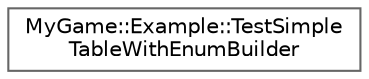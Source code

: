 digraph "Graphical Class Hierarchy"
{
 // LATEX_PDF_SIZE
  bgcolor="transparent";
  edge [fontname=Helvetica,fontsize=10,labelfontname=Helvetica,labelfontsize=10];
  node [fontname=Helvetica,fontsize=10,shape=box,height=0.2,width=0.4];
  rankdir="LR";
  Node0 [id="Node000000",label="MyGame::Example::TestSimple\lTableWithEnumBuilder",height=0.2,width=0.4,color="grey40", fillcolor="white", style="filled",URL="$structMyGame_1_1Example_1_1TestSimpleTableWithEnumBuilder.html",tooltip=" "];
}
